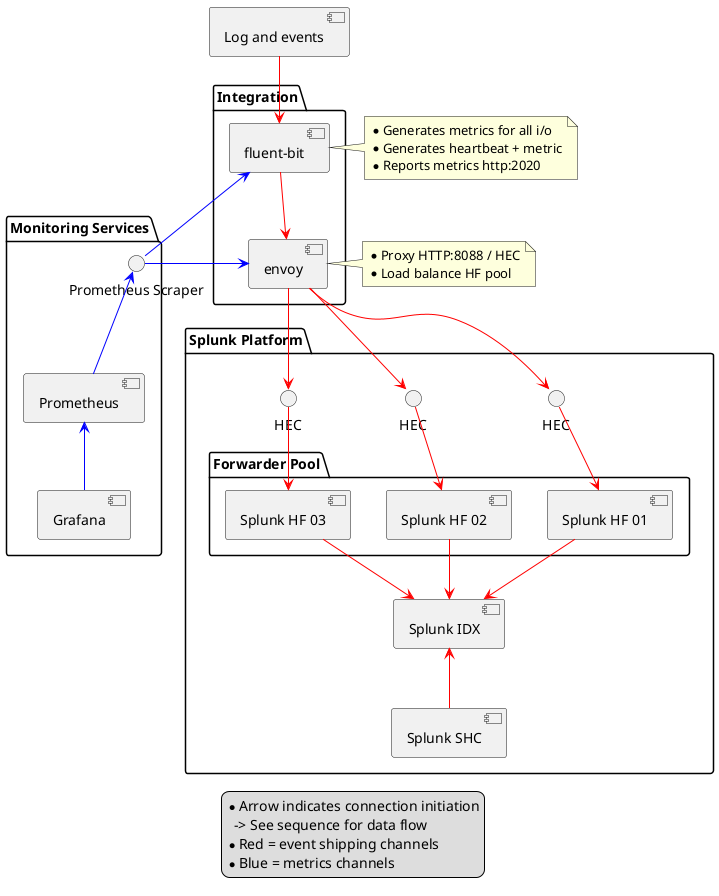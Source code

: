 @startuml
skinparam componentStyle uml2

component "Log and events" as DataSource

package "Monitoring Services" {
  component "Prometheus" as Prometheus
  component "Grafana" as Grafana
  interface "Prometheus Scraper" as Scraper
}

package "Integration" {
  component "fluent-bit" as fluentbit
  component "envoy" as envoy
}

package "Splunk Platform" {
  interface "HEC" as HEC01
  interface "HEC" as HEC02
  interface "HEC" as HEC03

  package "Forwarder Pool" {
    component "Splunk HF 01" as HF01
    component "Splunk HF 02" as HF02
    component "Splunk HF 03" as HF03
  }
  component "Splunk IDX" as IDX
  component "Splunk SHC" as SHC
}

DataSource -d-> fluentbit #Red
fluentbit -d-> envoy #Red
envoy -d-> HEC01 #Red
envoy -d-> HEC02 #Red
envoy -d-> HEC03 #Red
HEC01 -d-> HF01 #Red
HEC02 -d-> HF02 #Red
HEC03 -d-> HF03 #Red
HF01 -d-> IDX #Red
HF02 -d-> IDX #Red
HF03 -d-> IDX #Red
SHC -u-> IDX #Red

Prometheus -u-> Scraper #Blue
Scraper -u-> fluentbit #Blue
Scraper -r-> envoy #Blue
Grafana -u-> Prometheus #Blue

note right of fluentbit
 * Generates metrics for all i/o
 * Generates heartbeat + metric
 * Reports metrics http:2020
end note

note right of envoy
 * Proxy HTTP:8088 / HEC
 * Load balance HF pool
end note

legend
  * Arrow indicates connection initiation
    -> See sequence for data flow
  * Red = event shipping channels
  * Blue = metrics channels
end legend

@enduml


